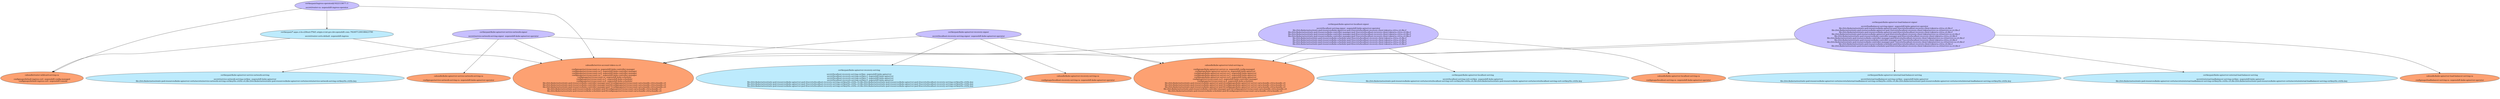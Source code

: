 digraph "OpenShift Certificates" {
  // Node definitions.
  0 [
    label="certkeypair/kube-apiserver-service-network-serving\n\nsecret/service-network-serving-certkey -nopenshift-kube-apiserver\n    file:///etc/kubernetes/static-pod-resources/kube-apiserver-certs/secrets/service-network-serving-certkey/tls.crt/tls.crt,file:///etc/kubernetes/static-pod-resources/kube-apiserver-certs/secrets/service-network-serving-certkey/tls.crt/tls.key\n"
    style=filled
    fillcolor="#bdebfd"
  ];
  1 [
    label="certkeypair/kube-apiserver-service-network-signer\n\nsecret/service-network-serving-signer -nopenshift-kube-apiserver-operator\n"
    style=filled
    fillcolor="#c7bfff"
  ];
  2 [
    label="certkeypair/ingress-operator@1622133677::1\n\nsecret/router-ca -nopenshift-ingress-operator\n"
    style=filled
    fillcolor="#c7bfff"
  ];
  3 [
    label="certkeypair/*.apps.ci-ln-z2l4snt-f76d1.origin-ci-int-gce.dev.openshift.com::7824971200188423790\n\nsecret/router-certs-default -nopenshift-ingress\n"
    style=filled
    fillcolor="#bdebfd"
  ];
  4 [
    label="certkeypair/kube-apiserver-recovery-signer\n\nsecret/localhost-recovery-serving-signer -nopenshift-kube-apiserver-operator\n"
    style=filled
    fillcolor="#c7bfff"
  ];
  5 [
    label="certkeypair/kube-apiserver-recovery-serving\n\nsecret/localhost-recovery-serving-certkey -nopenshift-kube-apiserver\n    secret/localhost-recovery-serving-certkey-2 -nopenshift-kube-apiserver\n    secret/localhost-recovery-serving-certkey-3 -nopenshift-kube-apiserver\n    secret/localhost-recovery-serving-certkey-4 -nopenshift-kube-apiserver\n    file:///etc/kubernetes/static-pod-resources/kube-apiserver-pod-2/secrets/localhost-recovery-serving-certkey/tls.crt/tls.crt,file:///etc/kubernetes/static-pod-resources/kube-apiserver-pod-2/secrets/localhost-recovery-serving-certkey/tls.crt/tls.key\n    file:///etc/kubernetes/static-pod-resources/kube-apiserver-pod-3/secrets/localhost-recovery-serving-certkey/tls.crt/tls.crt,file:///etc/kubernetes/static-pod-resources/kube-apiserver-pod-3/secrets/localhost-recovery-serving-certkey/tls.crt/tls.key\n    file:///etc/kubernetes/static-pod-resources/kube-apiserver-pod-4/secrets/localhost-recovery-serving-certkey/tls.crt/tls.crt,file:///etc/kubernetes/static-pod-resources/kube-apiserver-pod-4/secrets/localhost-recovery-serving-certkey/tls.crt/tls.key\n"
    style=filled
    fillcolor="#bdebfd"
  ];
  6 [
    label="certkeypair/kube-apiserver-localhost-signer\n\nsecret/localhost-serving-signer -nopenshift-kube-apiserver-operator\n    file:///etc/kubernetes/static-pod-resources/kube-apiserver-pod-2/secrets/localhost-recovery-client-token/ca.crt/ca.crt,file://\n    file:///etc/kubernetes/static-pod-resources/kube-controller-manager-pod-3/secrets/localhost-recovery-client-token/ca.crt/ca.crt,file://\n    file:///etc/kubernetes/static-pod-resources/kube-controller-manager-pod-4/secrets/localhost-recovery-client-token/ca.crt/ca.crt,file://\n    file:///etc/kubernetes/static-pod-resources/kube-controller-manager-pod-5/secrets/localhost-recovery-client-token/ca.crt/ca.crt,file://\n    file:///etc/kubernetes/static-pod-resources/kube-scheduler-pod-3/secrets/localhost-recovery-client-token/ca.crt/ca.crt,file://\n    file:///etc/kubernetes/static-pod-resources/kube-scheduler-pod-5/secrets/localhost-recovery-client-token/ca.crt/ca.crt,file://\n    file:///etc/kubernetes/static-pod-resources/kube-scheduler-pod-2/secrets/localhost-recovery-client-token/ca.crt/ca.crt,file://\n    file:///etc/kubernetes/static-pod-resources/kube-scheduler-pod-4/secrets/localhost-recovery-client-token/ca.crt/ca.crt,file://\n"
    style=filled
    fillcolor="#c7bfff"
  ];
  7 [
    label="certkeypair/kube-apiserver-localhost-serving\n\nsecret/localhost-serving-cert-certkey -nopenshift-kube-apiserver\n    file:///etc/kubernetes/static-pod-resources/kube-apiserver-certs/secrets/localhost-serving-cert-certkey/tls.crt/tls.crt,file:///etc/kubernetes/static-pod-resources/kube-apiserver-certs/secrets/localhost-serving-cert-certkey/tls.crt/tls.key\n"
    style=filled
    fillcolor="#bdebfd"
  ];
  8 [
    label="certkeypair/kube-apiserver-load-balancer-signer\n\nsecret/loadbalancer-serving-signer -nopenshift-kube-apiserver-operator\n    file:///etc/kubernetes/static-pod-resources/kube-apiserver-pod-3/secrets/localhost-recovery-client-token/ca.crt/ca.crt,file://\n    file:///etc/kubernetes/static-pod-resources/kube-apiserver-pod-3/secrets/localhost-recovery-client-token/service-ca.crt/service-ca.crt,file://\n    file:///etc/kubernetes/static-pod-resources/kube-apiserver-pod-4/secrets/localhost-recovery-client-token/ca.crt/ca.crt,file://\n    file:///etc/kubernetes/static-pod-resources/kube-apiserver-pod-4/secrets/localhost-recovery-client-token/service-ca.crt/service-ca.crt,file://\n    file:///etc/kubernetes/static-pod-resources/kube-controller-manager-pod-6/secrets/localhost-recovery-client-token/ca.crt/ca.crt,file://\n    file:///etc/kubernetes/static-pod-resources/kube-controller-manager-pod-6/secrets/localhost-recovery-client-token/service-ca.crt/service-ca.crt,file://\n    file:///etc/kubernetes/static-pod-resources/kube-controller-manager-pod-7/secrets/localhost-recovery-client-token/ca.crt/ca.crt,file://\n    file:///etc/kubernetes/static-pod-resources/kube-controller-manager-pod-7/secrets/localhost-recovery-client-token/service-ca.crt/service-ca.crt,file://\n    file:///etc/kubernetes/static-pod-resources/kube-scheduler-pod-6/secrets/localhost-recovery-client-token/ca.crt/ca.crt,file://\n    file:///etc/kubernetes/static-pod-resources/kube-scheduler-pod-6/secrets/localhost-recovery-client-token/service-ca.crt/service-ca.crt,file://\n"
    style=filled
    fillcolor="#c7bfff"
  ];
  9 [
    label="certkeypair/kube-apiserver-internal-load-balancer-serving\n\nsecret/internal-loadbalancer-serving-certkey -nopenshift-kube-apiserver\n    file:///etc/kubernetes/static-pod-resources/kube-apiserver-certs/secrets/internal-loadbalancer-serving-certkey/tls.crt/tls.crt,file:///etc/kubernetes/static-pod-resources/kube-apiserver-certs/secrets/internal-loadbalancer-serving-certkey/tls.crt/tls.key\n"
    style=filled
    fillcolor="#bdebfd"
  ];
  10 [
    label="certkeypair/kube-apiserver-external-load-balancer-serving\n\nsecret/external-loadbalancer-serving-certkey -nopenshift-kube-apiserver\n    file:///etc/kubernetes/static-pod-resources/kube-apiserver-certs/secrets/external-loadbalancer-serving-certkey/tls.crt/tls.crt,file:///etc/kubernetes/static-pod-resources/kube-apiserver-certs/secrets/external-loadbalancer-serving-certkey/tls.crt/tls.key\n"
    style=filled
    fillcolor="#bdebfd"
  ];
  11 [
    label="cabundle/service-account-token-ca.crt\n\nconfigmaps/serviceaccount-ca -nopenshift-kube-controller-manager\n    configmaps/serviceaccount-ca-5 -nopenshift-kube-controller-manager\n    configmaps/serviceaccount-ca-6 -nopenshift-kube-controller-manager\n    configmaps/serviceaccount-ca-7 -nopenshift-kube-controller-manager\n    configmaps/serviceaccount-ca -nopenshift-kube-scheduler\n    configmaps/serviceaccount-ca-5 -nopenshift-kube-scheduler\n    configmaps/serviceaccount-ca-6 -nopenshift-kube-scheduler\n    file:///etc/kubernetes/static-pod-resources/kube-controller-manager-pod-5/configmaps/serviceaccount-ca/ca-bundle.crt/ca-bundle.crt\n    file:///etc/kubernetes/static-pod-resources/kube-controller-manager-pod-6/configmaps/serviceaccount-ca/ca-bundle.crt/ca-bundle.crt\n    file:///etc/kubernetes/static-pod-resources/kube-controller-manager-pod-7/configmaps/serviceaccount-ca/ca-bundle.crt/ca-bundle.crt\n    file:///etc/kubernetes/static-pod-resources/kube-scheduler-pod-5/configmaps/serviceaccount-ca/ca-bundle.crt/ca-bundle.crt\n    file:///etc/kubernetes/static-pod-resources/kube-scheduler-pod-6/configmaps/serviceaccount-ca/ca-bundle.crt/ca-bundle.crt\n"
    style=filled
    fillcolor="#fda172"
  ];
  12 [
    label="cabundle/router-wildcard-serving-ca\n\nconfigmaps/default-ingress-cert -nopenshift-config-managed\n    configmaps/default-ingress-cert -nopenshift-console\n"
    style=filled
    fillcolor="#fda172"
  ];
  13 [
    label="cabundle/kube-apiserver-recovery-serving-ca\n\nconfigmaps/localhost-recovery-serving-ca -nopenshift-kube-apiserver-operator\n"
    style=filled
    fillcolor="#fda172"
  ];
  14 [
    label="cabundle/kube-apiserver-localhost-serving-ca\n\nconfigmaps/localhost-serving-ca -nopenshift-kube-apiserver-operator\n"
    style=filled
    fillcolor="#fda172"
  ];
  15 [
    label="cabundle/kube-apiserver-load-balancer-serving-ca\n\nconfigmaps/loadbalancer-serving-ca -nopenshift-kube-apiserver-operator\n"
    style=filled
    fillcolor="#fda172"
  ];
  16 [
    label="cabundle/kube-apiserver-service-network-serving-ca\n\nconfigmaps/service-network-serving-ca -nopenshift-kube-apiserver-operator\n"
    style=filled
    fillcolor="#fda172"
  ];
  17 [
    label="cabundle/kube-apiserver-total-serving-ca\n\nconfigmaps/kube-apiserver-server-ca -nopenshift-config-managed\n    configmaps/kube-apiserver-server-ca -nopenshift-kube-apiserver\n    configmaps/kube-apiserver-server-ca-2 -nopenshift-kube-apiserver\n    configmaps/kube-apiserver-server-ca-3 -nopenshift-kube-apiserver\n    configmaps/kube-apiserver-server-ca-4 -nopenshift-kube-apiserver\n    configmaps/serviceaccount-ca-4 -nopenshift-kube-controller-manager\n    configmaps/serviceaccount-ca-4 -nopenshift-kube-scheduler\n    file:///etc/kubernetes/static-pod-resources/kube-apiserver-pod-2/configmaps/kube-apiserver-server-ca/ca-bundle.crt/ca-bundle.crt\n    file:///etc/kubernetes/static-pod-resources/kube-apiserver-pod-3/configmaps/kube-apiserver-server-ca/ca-bundle.crt/ca-bundle.crt\n    file:///etc/kubernetes/static-pod-resources/kube-apiserver-pod-4/configmaps/kube-apiserver-server-ca/ca-bundle.crt/ca-bundle.crt\n    file:///etc/kubernetes/static-pod-resources/kube-controller-manager-pod-4/configmaps/serviceaccount-ca/ca-bundle.crt/ca-bundle.crt\n    file:///etc/kubernetes/static-pod-resources/kube-scheduler-pod-4/configmaps/serviceaccount-ca/ca-bundle.crt/ca-bundle.crt\n"
    style=filled
    fillcolor="#fda172"
  ];

  // Edge definitions.
  1 -> 0;
  1 -> 11;
  1 -> 16;
  1 -> 17;
  2 -> 3;
  2 -> 11;
  2 -> 12;
  3 -> 11;
  3 -> 12;
  4 -> 5;
  4 -> 11;
  4 -> 13;
  4 -> 17;
  6 -> 7;
  6 -> 11;
  6 -> 14;
  6 -> 17;
  8 -> 9;
  8 -> 10;
  8 -> 11;
  8 -> 15;
  8 -> 17;
}